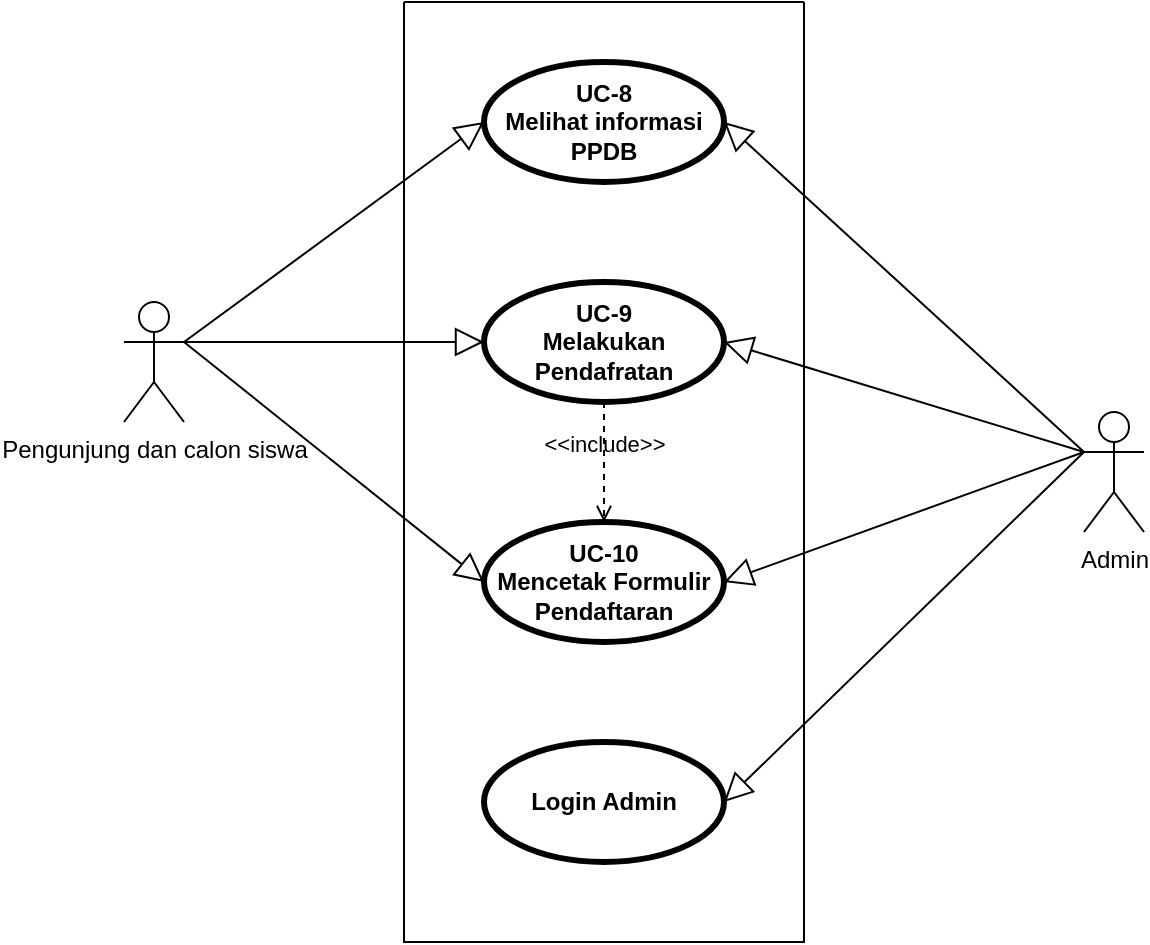 <mxfile version="21.6.3" type="github">
  <diagram name="Halaman-1" id="4W2LeknAuTOV8Bat-6C-">
    <mxGraphModel dx="1674" dy="764" grid="1" gridSize="10" guides="1" tooltips="1" connect="1" arrows="1" fold="1" page="1" pageScale="1" pageWidth="827" pageHeight="1169" math="0" shadow="0">
      <root>
        <mxCell id="0" />
        <mxCell id="1" parent="0" />
        <mxCell id="VLdKGI5kS9LnQtgC-ivy-9" value="" style="swimlane;startSize=0;" parent="1" vertex="1">
          <mxGeometry x="1020" y="180" width="200" height="470" as="geometry" />
        </mxCell>
        <mxCell id="VLdKGI5kS9LnQtgC-ivy-3" value="UC-9&lt;br&gt;Melakukan Pendafratan" style="shape=ellipse;html=1;strokeWidth=3;fontStyle=1;whiteSpace=wrap;align=center;perimeter=ellipsePerimeter;" parent="VLdKGI5kS9LnQtgC-ivy-9" vertex="1">
          <mxGeometry x="40" y="140" width="120" height="60" as="geometry" />
        </mxCell>
        <mxCell id="fPl60cg4LCS6Sn3aeja--1" value="UC-10&lt;br&gt;Mencetak Formulir Pendaftaran" style="shape=ellipse;html=1;strokeWidth=3;fontStyle=1;whiteSpace=wrap;align=center;perimeter=ellipsePerimeter;" vertex="1" parent="VLdKGI5kS9LnQtgC-ivy-9">
          <mxGeometry x="40" y="260" width="120" height="60" as="geometry" />
        </mxCell>
        <mxCell id="fPl60cg4LCS6Sn3aeja--2" value="&amp;lt;&amp;lt;include&amp;gt;&amp;gt;" style="edgeStyle=none;html=1;endArrow=open;verticalAlign=bottom;dashed=1;labelBackgroundColor=none;rounded=0;exitX=0.5;exitY=1;exitDx=0;exitDy=0;entryX=0.5;entryY=0;entryDx=0;entryDy=0;" edge="1" parent="VLdKGI5kS9LnQtgC-ivy-9" source="VLdKGI5kS9LnQtgC-ivy-3" target="fPl60cg4LCS6Sn3aeja--1">
          <mxGeometry width="160" relative="1" as="geometry">
            <mxPoint x="-90" y="260" as="sourcePoint" />
            <mxPoint x="70" y="260" as="targetPoint" />
          </mxGeometry>
        </mxCell>
        <mxCell id="VLdKGI5kS9LnQtgC-ivy-2" value="UC-8&lt;br&gt;Melihat informasi PPDB" style="shape=ellipse;html=1;strokeWidth=3;fontStyle=1;whiteSpace=wrap;align=center;perimeter=ellipsePerimeter;" parent="VLdKGI5kS9LnQtgC-ivy-9" vertex="1">
          <mxGeometry x="40" y="30" width="120" height="60" as="geometry" />
        </mxCell>
        <mxCell id="fPl60cg4LCS6Sn3aeja--8" value="Login Admin" style="shape=ellipse;html=1;strokeWidth=3;fontStyle=1;whiteSpace=wrap;align=center;perimeter=ellipsePerimeter;" vertex="1" parent="VLdKGI5kS9LnQtgC-ivy-9">
          <mxGeometry x="40" y="370" width="120" height="60" as="geometry" />
        </mxCell>
        <mxCell id="VLdKGI5kS9LnQtgC-ivy-1" value="Pengunjung dan calon siswa" style="shape=umlActor;html=1;verticalLabelPosition=bottom;verticalAlign=top;align=center;" parent="1" vertex="1">
          <mxGeometry x="880" y="330" width="30" height="60" as="geometry" />
        </mxCell>
        <mxCell id="fPl60cg4LCS6Sn3aeja--5" value="" style="edgeStyle=none;html=1;endArrow=block;endFill=0;endSize=12;verticalAlign=bottom;rounded=0;exitX=1;exitY=0.333;exitDx=0;exitDy=0;exitPerimeter=0;entryX=0;entryY=0.5;entryDx=0;entryDy=0;" edge="1" parent="1" source="VLdKGI5kS9LnQtgC-ivy-1" target="fPl60cg4LCS6Sn3aeja--1">
          <mxGeometry width="160" relative="1" as="geometry">
            <mxPoint x="870" y="490" as="sourcePoint" />
            <mxPoint x="1030" y="490" as="targetPoint" />
          </mxGeometry>
        </mxCell>
        <mxCell id="fPl60cg4LCS6Sn3aeja--6" value="" style="edgeStyle=none;html=1;endArrow=block;endFill=0;endSize=12;verticalAlign=bottom;rounded=0;exitX=1;exitY=0.333;exitDx=0;exitDy=0;exitPerimeter=0;entryX=0;entryY=0.5;entryDx=0;entryDy=0;" edge="1" parent="1" source="VLdKGI5kS9LnQtgC-ivy-1" target="VLdKGI5kS9LnQtgC-ivy-3">
          <mxGeometry width="160" relative="1" as="geometry">
            <mxPoint x="950" y="330" as="sourcePoint" />
            <mxPoint x="1110" y="330" as="targetPoint" />
          </mxGeometry>
        </mxCell>
        <mxCell id="fPl60cg4LCS6Sn3aeja--7" value="" style="edgeStyle=none;html=1;endArrow=block;endFill=0;endSize=12;verticalAlign=bottom;rounded=0;exitX=1;exitY=0.333;exitDx=0;exitDy=0;exitPerimeter=0;entryX=0;entryY=0.5;entryDx=0;entryDy=0;" edge="1" parent="1" source="VLdKGI5kS9LnQtgC-ivy-1" target="VLdKGI5kS9LnQtgC-ivy-2">
          <mxGeometry width="160" relative="1" as="geometry">
            <mxPoint x="870" y="260" as="sourcePoint" />
            <mxPoint x="1030" y="260" as="targetPoint" />
          </mxGeometry>
        </mxCell>
        <mxCell id="fPl60cg4LCS6Sn3aeja--9" value="Admin" style="shape=umlActor;html=1;verticalLabelPosition=bottom;verticalAlign=top;align=center;" vertex="1" parent="1">
          <mxGeometry x="1360" y="385" width="30" height="60" as="geometry" />
        </mxCell>
        <mxCell id="fPl60cg4LCS6Sn3aeja--10" value="" style="edgeStyle=none;html=1;endArrow=block;endFill=0;endSize=12;verticalAlign=bottom;rounded=0;exitX=0;exitY=0.333;exitDx=0;exitDy=0;exitPerimeter=0;entryX=1;entryY=0.5;entryDx=0;entryDy=0;" edge="1" parent="1" source="fPl60cg4LCS6Sn3aeja--9" target="VLdKGI5kS9LnQtgC-ivy-2">
          <mxGeometry width="160" relative="1" as="geometry">
            <mxPoint x="1350" y="510" as="sourcePoint" />
            <mxPoint x="1510" y="510" as="targetPoint" />
          </mxGeometry>
        </mxCell>
        <mxCell id="fPl60cg4LCS6Sn3aeja--11" value="" style="edgeStyle=none;html=1;endArrow=block;endFill=0;endSize=12;verticalAlign=bottom;rounded=0;exitX=0;exitY=0.333;exitDx=0;exitDy=0;exitPerimeter=0;entryX=1;entryY=0.5;entryDx=0;entryDy=0;" edge="1" parent="1" source="fPl60cg4LCS6Sn3aeja--9" target="VLdKGI5kS9LnQtgC-ivy-3">
          <mxGeometry width="160" relative="1" as="geometry">
            <mxPoint x="1350" y="500" as="sourcePoint" />
            <mxPoint x="1510" y="500" as="targetPoint" />
          </mxGeometry>
        </mxCell>
        <mxCell id="fPl60cg4LCS6Sn3aeja--12" value="" style="edgeStyle=none;html=1;endArrow=block;endFill=0;endSize=12;verticalAlign=bottom;rounded=0;exitX=0;exitY=0.333;exitDx=0;exitDy=0;exitPerimeter=0;entryX=1;entryY=0.5;entryDx=0;entryDy=0;" edge="1" parent="1" source="fPl60cg4LCS6Sn3aeja--9" target="fPl60cg4LCS6Sn3aeja--1">
          <mxGeometry width="160" relative="1" as="geometry">
            <mxPoint x="1300" y="490" as="sourcePoint" />
            <mxPoint x="1460" y="490" as="targetPoint" />
          </mxGeometry>
        </mxCell>
        <mxCell id="fPl60cg4LCS6Sn3aeja--13" value="" style="edgeStyle=none;html=1;endArrow=block;endFill=0;endSize=12;verticalAlign=bottom;rounded=0;exitX=0;exitY=0.333;exitDx=0;exitDy=0;exitPerimeter=0;entryX=1;entryY=0.5;entryDx=0;entryDy=0;" edge="1" parent="1" source="fPl60cg4LCS6Sn3aeja--9" target="fPl60cg4LCS6Sn3aeja--8">
          <mxGeometry width="160" relative="1" as="geometry">
            <mxPoint x="1320" y="530" as="sourcePoint" />
            <mxPoint x="1480" y="530" as="targetPoint" />
          </mxGeometry>
        </mxCell>
      </root>
    </mxGraphModel>
  </diagram>
</mxfile>
